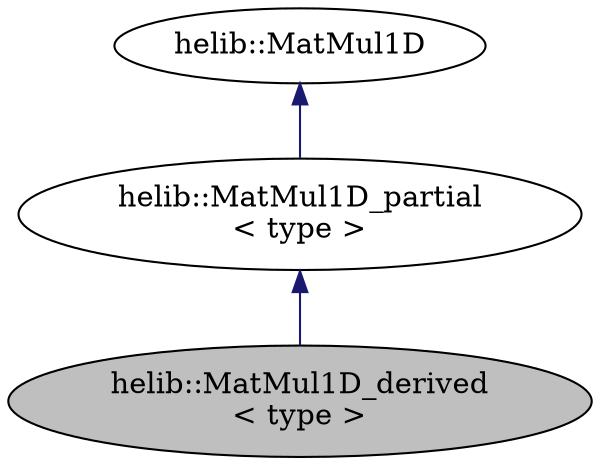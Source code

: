 digraph "helib::MatMul1D_derived&lt; type &gt;"
{
  N5 [label="helib::MatMul1D_derived\l\< type \>",color="black", fillcolor="grey75", style="filled", fontcolor="black"];
  N6 -> N5 [dir="back",color="midnightblue",style="solid"];
  N6 [label="helib::MatMul1D_partial\l\< type \>",color="black", fillcolor="white", style="filled"];
  N7 -> N6 [dir="back",color="midnightblue",style="solid"];
  N7 [label="helib::MatMul1D",color="black", fillcolor="white", style="filled"];
}
digraph "helib::MatMul1D_derived&lt; type &gt;"
{
  N0 [label="helib::MatMul1D_derived\l\< type \>",color="black", fillcolor="grey75", style="filled", fontcolor="black"];
  N1 -> N0 [dir="back",color="midnightblue",style="solid"];
  N1 [label="helib::MatMul1D_partial\l\< type \>",color="black", fillcolor="white", style="filled"];
  N2 -> N1 [dir="back",color="midnightblue",style="solid"];
  N2 [label="helib::MatMul1D",color="black", fillcolor="white", style="filled"];
  N0 -> N3 [dir="back",color="midnightblue",style="solid"];
  N3 [label="helib::RandomMatrix\l\< type \>",color="black", fillcolor="white", style="filled"];
  N0 -> N4 [dir="back",color="midnightblue",style="solid"];
  N4 [label="helib::RandomMultiMatrix\l\< type \>",color="black", fillcolor="white", style="filled"];
}
